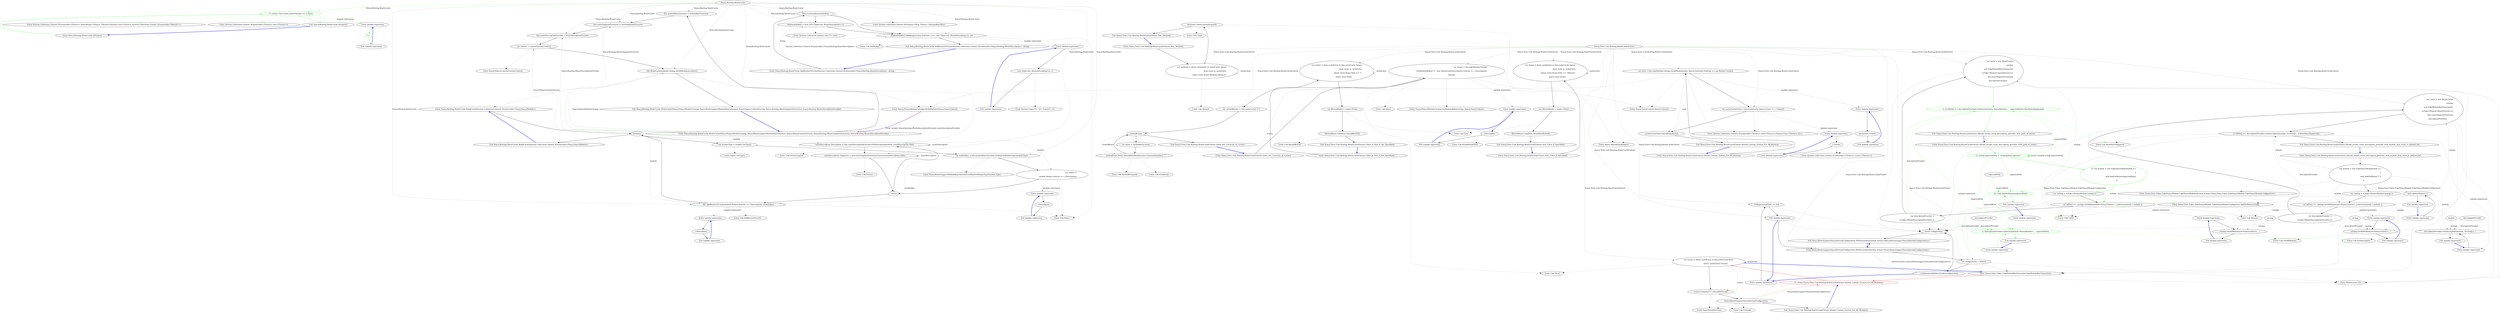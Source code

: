 digraph  {
d11 [cluster="Nancy.Routing.RouteCache.IsEmpty()", color=green, community=0, label="17: return !this.Values.SelectMany(r => r).Any();", span="41-41"];
d51 [label="Nancy.Routing.RouteCache", span=""];
d10 [cluster="Nancy.Routing.RouteCache.IsEmpty()", label="Entry Nancy.Routing.RouteCache.IsEmpty()", span="39-39"];
d12 [cluster="Nancy.Routing.RouteCache.IsEmpty()", label="Exit Nancy.Routing.RouteCache.IsEmpty()", span="39-39"];
d13 [cluster="System.Collections.Generic.IEnumerable<TSource>.SelectMany<TSource, TResult>(System.Func<TSource, System.Collections.Generic.IEnumerable<TResult>>)", label="Entry System.Collections.Generic.IEnumerable<TSource>.SelectMany<TSource, TResult>(System.Func<TSource, System.Collections.Generic.IEnumerable<TResult>>)", span="0-0"];
d14 [cluster="System.Collections.Generic.IEnumerable<TSource>.Any<TSource>()", label="Entry System.Collections.Generic.IEnumerable<TSource>.Any<TSource>()", span="0-0"];
d15 [cluster="lambda expression", label="Entry lambda expression", span="41-41"];
d16 [cluster="lambda expression", color=green, community=0, label="7: r", span="41-41"];
d17 [cluster="lambda expression", label="Exit lambda expression", span="41-41"];
d1 [cluster="Nancy.Routing.RouteCache.RouteCache(Nancy.INancyModuleCatalog, Nancy.Bootstrapper.IModuleKeyGenerator, Nancy.INancyContextFactory, Nancy.Routing.IRouteSegmentExtractor, Nancy.Routing.IRouteDescriptionProvider)", label="this.moduleKeyGenerator = moduleKeyGenerator", span="25-25"];
d2 [cluster="Nancy.Routing.RouteCache.RouteCache(Nancy.INancyModuleCatalog, Nancy.Bootstrapper.IModuleKeyGenerator, Nancy.INancyContextFactory, Nancy.Routing.IRouteSegmentExtractor, Nancy.Routing.IRouteDescriptionProvider)", label="this.routeSegmentExtractor = routeSegmentExtractor", span="26-26"];
d3 [cluster="Nancy.Routing.RouteCache.RouteCache(Nancy.INancyModuleCatalog, Nancy.Bootstrapper.IModuleKeyGenerator, Nancy.INancyContextFactory, Nancy.Routing.IRouteSegmentExtractor, Nancy.Routing.IRouteDescriptionProvider)", label="this.routeDescriptionProvider = routeDescriptionProvider", span="27-27"];
d5 [cluster="Nancy.Routing.RouteCache.RouteCache(Nancy.INancyModuleCatalog, Nancy.Bootstrapper.IModuleKeyGenerator, Nancy.INancyContextFactory, Nancy.Routing.IRouteSegmentExtractor, Nancy.Routing.IRouteDescriptionProvider)", label="this.BuildCache(moduleCatalog.GetAllModules(context))", span="31-31"];
d20 [cluster="Nancy.Routing.RouteCache.BuildCache(System.Collections.Generic.IEnumerable<Nancy.NancyModule>)", label="var moduleKey = this.moduleKeyGenerator.GetKeyForModuleType(moduleType)", span="49-49"];
d23 [cluster="Nancy.Routing.RouteCache.BuildCache(System.Collections.Generic.IEnumerable<Nancy.NancyModule>)", label="routeDescription.Description = this.routeDescriptionProvider.GetDescription(module, routeDescription.Path)", span="56-56"];
d24 [cluster="Nancy.Routing.RouteCache.BuildCache(System.Collections.Generic.IEnumerable<Nancy.NancyModule>)", label="routeDescription.Segments = this.routeSegmentExtractor.Extract(routeDescription.Path)", span="57-57"];
d25 [cluster="Nancy.Routing.RouteCache.BuildCache(System.Collections.Generic.IEnumerable<Nancy.NancyModule>)", label="this.AddRoutesToCache(module.Routes.Select(r => r.Description), moduleKey)", span="60-60"];
d40 [cluster="Nancy.Routing.RouteCache.AddRoutesToCache(System.Collections.Generic.IEnumerable<Nancy.Routing.RouteDescription>, string)", label="!this.ContainsKey(moduleKey)", span="66-66"];
d41 [cluster="Nancy.Routing.RouteCache.AddRoutesToCache(System.Collections.Generic.IEnumerable<Nancy.Routing.RouteDescription>, string)", label="this[moduleKey] = new List<Tuple<int, RouteDescription>>()", span="68-68"];
d42 [cluster="Nancy.Routing.RouteCache.AddRoutesToCache(System.Collections.Generic.IEnumerable<Nancy.Routing.RouteDescription>, string)", label="this[moduleKey].AddRange(routes.Select((r, i) => new Tuple<int, RouteDescription>(i, r)))", span="71-71"];
d0 [cluster="Nancy.Routing.RouteCache.RouteCache(Nancy.INancyModuleCatalog, Nancy.Bootstrapper.IModuleKeyGenerator, Nancy.INancyContextFactory, Nancy.Routing.IRouteSegmentExtractor, Nancy.Routing.IRouteDescriptionProvider)", label="Entry Nancy.Routing.RouteCache.RouteCache(Nancy.INancyModuleCatalog, Nancy.Bootstrapper.IModuleKeyGenerator, Nancy.INancyContextFactory, Nancy.Routing.IRouteSegmentExtractor, Nancy.Routing.IRouteDescriptionProvider)", span="23-23"];
d4 [cluster="Nancy.Routing.RouteCache.RouteCache(Nancy.INancyModuleCatalog, Nancy.Bootstrapper.IModuleKeyGenerator, Nancy.INancyContextFactory, Nancy.Routing.IRouteSegmentExtractor, Nancy.Routing.IRouteDescriptionProvider)", label="var context = contextFactory.Create()", span="29-29"];
d6 [cluster="Nancy.Routing.RouteCache.RouteCache(Nancy.INancyModuleCatalog, Nancy.Bootstrapper.IModuleKeyGenerator, Nancy.INancyContextFactory, Nancy.Routing.IRouteSegmentExtractor, Nancy.Routing.IRouteDescriptionProvider)", label="Exit Nancy.Routing.RouteCache.RouteCache(Nancy.INancyModuleCatalog, Nancy.Bootstrapper.IModuleKeyGenerator, Nancy.INancyContextFactory, Nancy.Routing.IRouteSegmentExtractor, Nancy.Routing.IRouteDescriptionProvider)", span="23-23"];
d8 [cluster="Nancy.INancyModuleCatalog.GetAllModules(Nancy.NancyContext)", label="Entry Nancy.INancyModuleCatalog.GetAllModules(Nancy.NancyContext)", span="14-14"];
d9 [cluster="Nancy.Routing.RouteCache.BuildCache(System.Collections.Generic.IEnumerable<Nancy.NancyModule>)", label="Entry Nancy.Routing.RouteCache.BuildCache(System.Collections.Generic.IEnumerable<Nancy.NancyModule>)", span="44-44"];
d19 [cluster="Nancy.Routing.RouteCache.BuildCache(System.Collections.Generic.IEnumerable<Nancy.NancyModule>)", label="var moduleType = module.GetType()", span="48-48"];
d21 [cluster="Nancy.Routing.RouteCache.BuildCache(System.Collections.Generic.IEnumerable<Nancy.NancyModule>)", label="var routes =\r\n                    module.Routes.Select(r => r.Description)", span="51-52"];
d28 [cluster="Nancy.Bootstrapper.IModuleKeyGenerator.GetKeyForModuleType(System.Type)", label="Entry Nancy.Bootstrapper.IModuleKeyGenerator.GetKeyForModuleType(System.Type)", span="14-14"];
d18 [cluster="Nancy.Routing.RouteCache.BuildCache(System.Collections.Generic.IEnumerable<Nancy.NancyModule>)", label=modules, span="46-46"];
d22 [cluster="Nancy.Routing.RouteCache.BuildCache(System.Collections.Generic.IEnumerable<Nancy.NancyModule>)", label=routes, span="54-54"];
d30 [cluster="Unk.GetDescription", label="Entry Unk.GetDescription", span=""];
d31 [cluster="Unk.Extract", label="Entry Unk.Extract", span=""];
d29 [cluster="Unk.Select", label="Entry Unk.Select", span=""];
d32 [cluster="Unk.AddRoutesToCache", label="Entry Unk.AddRoutesToCache", span=""];
d36 [cluster="lambda expression", label="Entry lambda expression", span="60-60"];
d39 [cluster="Nancy.Routing.RouteCache.AddRoutesToCache(System.Collections.Generic.IEnumerable<Nancy.Routing.RouteDescription>, string)", label="Entry Nancy.Routing.RouteCache.AddRoutesToCache(System.Collections.Generic.IEnumerable<Nancy.Routing.RouteDescription>, string)", span="64-64"];
d44 [cluster="System.Collections.Generic.Dictionary<TKey, TValue>.ContainsKey(TKey)", label="Entry System.Collections.Generic.Dictionary<TKey, TValue>.ContainsKey(TKey)", span="0-0"];
d45 [cluster="System.Collections.Generic.List<T>.List()", label="Entry System.Collections.Generic.List<T>.List()", span="0-0"];
d43 [cluster="Nancy.Routing.RouteCache.AddRoutesToCache(System.Collections.Generic.IEnumerable<Nancy.Routing.RouteDescription>, string)", label="Exit Nancy.Routing.RouteCache.AddRoutesToCache(System.Collections.Generic.IEnumerable<Nancy.Routing.RouteDescription>, string)", span="64-64"];
d46 [cluster="Unk.AddRange", label="Entry Unk.AddRange", span=""];
d47 [cluster="lambda expression", label="Entry lambda expression", span="71-71"];
d7 [cluster="Nancy.INancyContextFactory.Create()", label="Entry Nancy.INancyContextFactory.Create()", span="11-11"];
d26 [cluster="Nancy.Routing.RouteCache.BuildCache(System.Collections.Generic.IEnumerable<Nancy.NancyModule>)", label="Exit Nancy.Routing.RouteCache.BuildCache(System.Collections.Generic.IEnumerable<Nancy.NancyModule>)", span="44-44"];
d27 [cluster="object.GetType()", label="Entry object.GetType()", span="0-0"];
d33 [cluster="lambda expression", label="Entry lambda expression", span="52-52"];
d38 [cluster="lambda expression", label="Exit lambda expression", span="60-60"];
d37 [cluster="lambda expression", label="r.Description", span="60-60"];
d49 [cluster="lambda expression", label="Exit lambda expression", span="71-71"];
d48 [cluster="lambda expression", label="new Tuple<int, RouteDescription>(i, r)", span="71-71"];
d35 [cluster="lambda expression", label="Exit lambda expression", span="52-52"];
d34 [cluster="lambda expression", label="r.Description", span="52-52"];
d50 [cluster="System.Tuple<T1, T2>.Tuple(T1, T2)", label="Entry System.Tuple<T1, T2>.Tuple(T1, T2)", span="0-0"];
m0_9 [cluster="Nancy.Tests.Fakes.FakeModuleKeyGenerator.FakeModuleKeyGenerator()", file="RouteCacheFixture.cs", label="Entry Nancy.Tests.Fakes.FakeModuleKeyGenerator.FakeModuleKeyGenerator()", span="4-4"];
m0_10 [cluster="Nancy.Tests.Unit.Routing.RouteCacheFixture.Should_Contain_Entries_For_All_Modules()", color=red, community=0, file="RouteCacheFixture.cs", label="11: Entry Nancy.Tests.Unit.Routing.RouteCacheFixture.Should_Contain_Entries_For_All_Modules()", span="29-29"];
m0_11 [cluster="Nancy.Tests.Unit.Routing.RouteCacheFixture.Should_Contain_Entries_For_All_Modules()", file="RouteCacheFixture.cs", label="var routes = (from cacheEntry in this.routeCache.Keys\r\n                         select cacheEntry).ToList()", span="32-33"];
m0_78 [cluster="Unk.MustHaveHappened", file="RouteCacheFixture.cs", label="Entry Unk.MustHaveHappened", span=""];
m0_12 [cluster="Nancy.Tests.Unit.Routing.RouteCacheFixture.Should_Contain_Entries_For_All_Modules()", file="RouteCacheFixture.cs", label="routes.Contains(''1'').ShouldBeTrue()", span="36-36"];
m0_34 [cluster="Nancy.Tests.Unit.Routing.RouteCacheFixture.Sets_Filter_If_Specified()", file="RouteCacheFixture.cs", label="Entry Nancy.Tests.Unit.Routing.RouteCacheFixture.Sets_Filter_If_Specified()", span="54-54"];
m0_35 [cluster="Nancy.Tests.Unit.Routing.RouteCacheFixture.Sets_Filter_If_Specified()", file="RouteCacheFixture.cs", label="var routes = from cacheEntry in this.routeCache.Values\r\n                         from route in cacheEntry\r\n                         where route.Item2.Path == ''/filtered''\r\n                         select route.Item2", span="57-60"];
m0_36 [cluster="Nancy.Tests.Unit.Routing.RouteCacheFixture.Sets_Filter_If_Specified()", file="RouteCacheFixture.cs", label="var filteredRoute = routes.First()", span="63-63"];
m0_37 [cluster="Nancy.Tests.Unit.Routing.RouteCacheFixture.Sets_Filter_If_Specified()", file="RouteCacheFixture.cs", label="filteredRoute.Condition.ShouldNotBeNull()", span="66-66"];
m0_38 [cluster="Nancy.Tests.Unit.Routing.RouteCacheFixture.Sets_Filter_If_Specified()", file="RouteCacheFixture.cs", label="Exit Nancy.Tests.Unit.Routing.RouteCacheFixture.Sets_Filter_If_Specified()", span="54-54"];
m0_13 [cluster="Nancy.Tests.Unit.Routing.RouteCacheFixture.Should_Contain_Entries_For_All_Modules()", file="RouteCacheFixture.cs", label="Nancy.Bootstrapper.NancyInternalConfiguration", span=""];
m0_14 [cluster="Nancy.Tests.Unit.Routing.RouteCacheFixture.Should_Contain_Entries_For_All_Modules()", file="RouteCacheFixture.cs", label="Exit Nancy.Tests.Unit.Routing.RouteCacheFixture.Should_Contain_Entries_For_All_Modules()", span="29-29"];
m0_47 [cluster="Nancy.Tests.Unit.Routing.RouteCacheFixture.Sets_Method()", file="RouteCacheFixture.cs", label="Entry Nancy.Tests.Unit.Routing.RouteCacheFixture.Sets_Method()", span="86-86"];
m0_48 [cluster="Nancy.Tests.Unit.Routing.RouteCacheFixture.Sets_Method()", file="RouteCacheFixture.cs", label="var methods = (from cacheEntry in routeCache.Values\r\n                          from route in cacheEntry\r\n                          select route.Item2.Method).Distinct()", span="89-91"];
m0_49 [cluster="Nancy.Tests.Unit.Routing.RouteCacheFixture.Sets_Method()", file="RouteCacheFixture.cs", label="methods.Count().ShouldEqual(4)", span="94-94"];
m0_50 [cluster="Nancy.Tests.Unit.Routing.RouteCacheFixture.Sets_Method()", file="RouteCacheFixture.cs", label="Exit Nancy.Tests.Unit.Routing.RouteCacheFixture.Sets_Method()", span="86-86"];
m0_62 [cluster="Unk.ElementAt", file="RouteCacheFixture.cs", label="Entry Unk.ElementAt", span=""];
m0_7 [cluster="Nancy.Bootstrapper.NancyInternalConfiguration.WithOverrides(System.Action<Nancy.Bootstrapper.NancyInternalConfiguration>)", file="RouteCacheFixture.cs", label="Exit Nancy.Bootstrapper.NancyInternalConfiguration.WithOverrides(System.Action<Nancy.Bootstrapper.NancyInternalConfiguration>)", span="121-121"];
m0_26 [cluster="object.ShouldEqual(object)", file="RouteCacheFixture.cs", label="Entry object.ShouldEqual(object)", span="95-95"];
m0_6 [cluster="Nancy.Bootstrapper.NancyInternalConfiguration.WithOverrides(System.Action<Nancy.Bootstrapper.NancyInternalConfiguration>)", file="RouteCacheFixture.cs", label="return configuration;", span="127-127"];
m0_0 [cluster="lambda expression", file="RouteCacheFixture.cs", label="Entry lambda expression", span="107-107"];
m0_1 [cluster="lambda expression", file="RouteCacheFixture.cs", label="tr.RegistrationType == null", span="107-107"];
m0_2 [cluster="lambda expression", file="RouteCacheFixture.cs", label="Exit lambda expression", span="107-107"];
m0_4 [cluster="Nancy.Bootstrapper.NancyInternalConfiguration.WithOverrides(System.Action<Nancy.Bootstrapper.NancyInternalConfiguration>)", file="RouteCacheFixture.cs", label="var configuration = Default", span="123-123"];
m0_3 [cluster="Nancy.Bootstrapper.NancyInternalConfiguration.WithOverrides(System.Action<Nancy.Bootstrapper.NancyInternalConfiguration>)", file="RouteCacheFixture.cs", label="Entry Nancy.Bootstrapper.NancyInternalConfiguration.WithOverrides(System.Action<Nancy.Bootstrapper.NancyInternalConfiguration>)", span="121-121"];
m0_5 [cluster="Nancy.Bootstrapper.NancyInternalConfiguration.WithOverrides(System.Action<Nancy.Bootstrapper.NancyInternalConfiguration>)", file="RouteCacheFixture.cs", label="configurationBuilder.Invoke(configuration)", span="125-125"];
m0_86 [cluster="Unk.GetAllModules", file="RouteCacheFixture.cs", label="Entry Unk.GetAllModules", span=""];
m0_75 [cluster="Nancy.Tests.Fakes.FakeNancyModule.FakeNancyModule(System.Action<Nancy.Tests.Fakes.FakeNancyModule.FakeNancyModuleConfigurator>)", file="RouteCacheFixture.cs", label="Entry Nancy.Tests.Fakes.FakeNancyModule.FakeNancyModule(System.Action<Nancy.Tests.Fakes.FakeNancyModule.FakeNancyModuleConfigurator>)", span="10-10"];
m0_40 [cluster="Unk.ShouldNotBeNull", file="RouteCacheFixture.cs", label="Entry Unk.ShouldNotBeNull", span=""];
m0_8 [cluster="RouteCache.cstr", file="RouteCacheFixture.cs", label="Entry RouteCache.cstr", span=""];
m0_18 [cluster="Nancy.Tests.Unit.Routing.RouteCacheFixture.Should_Contain_Entries_For_All_Routes()", file="RouteCacheFixture.cs", label="Entry Nancy.Tests.Unit.Routing.RouteCacheFixture.Should_Contain_Entries_For_All_Routes()", span="41-41"];
m0_19 [cluster="Nancy.Tests.Unit.Routing.RouteCacheFixture.Should_Contain_Entries_For_All_Routes()", file="RouteCacheFixture.cs", label="var total = this.fakeModuleCatalog.GetAllModules(new NancyContext()).Sum(nm => nm.Routes.Count())", span="44-44"];
m0_20 [cluster="Nancy.Tests.Unit.Routing.RouteCacheFixture.Should_Contain_Entries_For_All_Routes()", file="RouteCacheFixture.cs", label="var cacheEntriesTotal = this.routeCache.Values.Sum(c => c.Count())", span="47-47"];
m0_21 [cluster="Nancy.Tests.Unit.Routing.RouteCacheFixture.Should_Contain_Entries_For_All_Routes()", file="RouteCacheFixture.cs", label="cacheEntriesTotal.ShouldEqual(total)", span="50-50"];
m0_22 [cluster="Nancy.Tests.Unit.Routing.RouteCacheFixture.Should_Contain_Entries_For_All_Routes()", file="RouteCacheFixture.cs", label="Exit Nancy.Tests.Unit.Routing.RouteCacheFixture.Should_Contain_Entries_For_All_Routes()", span="41-41"];
m0_25 [cluster="System.Collections.Generic.IEnumerable<TSource>.Sum<TSource>(System.Func<TSource, int>)", file="RouteCacheFixture.cs", label="Entry System.Collections.Generic.IEnumerable<TSource>.Sum<TSource>(System.Func<TSource, int>)", span="0-0"];
m0_60 [cluster="Nancy.INancyModuleCatalog.GetModuleByKey(string, Nancy.NancyContext)", file="RouteCacheFixture.cs", label="Entry Nancy.INancyModuleCatalog.GetModuleByKey(string, Nancy.NancyContext)", span="22-22"];
m0_17 [cluster="bool.ShouldBeTrue()", file="RouteCacheFixture.cs", label="Entry bool.ShouldBeTrue()", span="85-85"];
m0_90 [cluster="Unk.GetDescription", file="RouteCacheFixture.cs", label="Entry Unk.GetDescription", span=""];
m0_91 [cluster="Nancy.Tests.Unit.Routing.RouteCacheFixture.Should_invoke_route_description_provider_with_path_of_route()", file="RouteCacheFixture.cs", label="Entry Nancy.Tests.Unit.Routing.RouteCacheFixture.Should_invoke_route_description_provider_with_path_of_route()", span="144-144"];
m0_92 [cluster="Nancy.Tests.Unit.Routing.RouteCacheFixture.Should_invoke_route_description_provider_with_path_of_route()", color=green, community=0, file="RouteCacheFixture.cs", label="12: string expectedPath = ''/some/path/{capture}''", span="147-147"];
m0_93 [cluster="Nancy.Tests.Unit.Routing.RouteCacheFixture.Should_invoke_route_description_provider_with_path_of_route()", color=green, community=0, file="RouteCacheFixture.cs", label="12: var module = new FakeNancyModule(with =>\r\n            {\r\n                with.AddGetRoute(expectedPath);\r\n            })", span="149-152"];
m0_98 [cluster="Nancy.Tests.Unit.Routing.RouteCacheFixture.Should_invoke_route_description_provider_with_path_of_route()", color=green, community=0, file="RouteCacheFixture.cs", label="2: A.CallTo(() => descriptionProvider.GetDescription(A<NancyModule>._, expectedPath)).MustHaveHappened()", span="169-169"];
m0_94 [cluster="Nancy.Tests.Unit.Routing.RouteCacheFixture.Should_invoke_route_description_provider_with_path_of_route()", file="RouteCacheFixture.cs", label="var catalog = A.Fake<INancyModuleCatalog>()", span="154-154"];
m0_95 [cluster="Nancy.Tests.Unit.Routing.RouteCacheFixture.Should_invoke_route_description_provider_with_path_of_route()", file="RouteCacheFixture.cs", label="A.CallTo(() => catalog.GetAllModules(A<NancyContext>._)).Returns(new[] { module })", span="155-155"];
m0_97 [cluster="Nancy.Tests.Unit.Routing.RouteCacheFixture.Should_invoke_route_description_provider_with_path_of_route()", file="RouteCacheFixture.cs", label="var cache = new RouteCache(\r\n                catalog,\r\n                new FakeModuleKeyGenerator(),\r\n                A.Fake<INancyContextFactory>(),\r\n                this.routeSegmentExtractor,\r\n                descriptionProvider)", span="161-166"];
m0_96 [cluster="Nancy.Tests.Unit.Routing.RouteCacheFixture.Should_invoke_route_description_provider_with_path_of_route()", file="RouteCacheFixture.cs", label="var descriptionProvider =\r\n                A.Fake<IRouteDescriptionProvider>()", span="157-158"];
m0_99 [cluster="Nancy.Tests.Unit.Routing.RouteCacheFixture.Should_invoke_route_description_provider_with_path_of_route()", file="RouteCacheFixture.cs", label="Exit Nancy.Tests.Unit.Routing.RouteCacheFixture.Should_invoke_route_description_provider_with_path_of_route()", span="144-144"];
m0_67 [cluster="Nancy.Tests.Unit.Routing.RouteCacheFixture.Should_invoke_route_description_provider_with_module_that_route_is_defined_in()", file="RouteCacheFixture.cs", label="Entry Nancy.Tests.Unit.Routing.RouteCacheFixture.Should_invoke_route_description_provider_with_module_that_route_is_defined_in()", span="117-117"];
m0_68 [cluster="Nancy.Tests.Unit.Routing.RouteCacheFixture.Should_invoke_route_description_provider_with_module_that_route_is_defined_in()", file="RouteCacheFixture.cs", label="var module = new FakeNancyModule(with =>\r\n            {\r\n                with.AddGetRoute(''/'');\r\n            })", span="120-123"];
m0_70 [cluster="Nancy.Tests.Unit.Routing.RouteCacheFixture.Should_invoke_route_description_provider_with_module_that_route_is_defined_in()", file="RouteCacheFixture.cs", label="A.CallTo(() => catalog.GetAllModules(A<NancyContext>._)).Returns(new[] { module })", span="126-126"];
m0_73 [cluster="Nancy.Tests.Unit.Routing.RouteCacheFixture.Should_invoke_route_description_provider_with_module_that_route_is_defined_in()", file="RouteCacheFixture.cs", label="A.CallTo(() => descriptionProvider.GetDescription(module, A<string>._)).MustHaveHappened()", span="140-140"];
m0_69 [cluster="Nancy.Tests.Unit.Routing.RouteCacheFixture.Should_invoke_route_description_provider_with_module_that_route_is_defined_in()", file="RouteCacheFixture.cs", label="var catalog = A.Fake<INancyModuleCatalog>()", span="125-125"];
m0_72 [cluster="Nancy.Tests.Unit.Routing.RouteCacheFixture.Should_invoke_route_description_provider_with_module_that_route_is_defined_in()", file="RouteCacheFixture.cs", label="var cache = new RouteCache(\r\n                catalog,\r\n                new FakeModuleKeyGenerator(),\r\n                A.Fake<INancyContextFactory>(),\r\n                this.routeSegmentExtractor,\r\n                descriptionProvider)", span="132-137"];
m0_71 [cluster="Nancy.Tests.Unit.Routing.RouteCacheFixture.Should_invoke_route_description_provider_with_module_that_route_is_defined_in()", file="RouteCacheFixture.cs", label="var descriptionProvider =\r\n                A.Fake<IRouteDescriptionProvider>()", span="128-129"];
m0_74 [cluster="Nancy.Tests.Unit.Routing.RouteCacheFixture.Should_invoke_route_description_provider_with_module_that_route_is_defined_in()", file="RouteCacheFixture.cs", label="Exit Nancy.Tests.Unit.Routing.RouteCacheFixture.Should_invoke_route_description_provider_with_module_that_route_is_defined_in()", span="117-117"];
m0_76 [cluster="Unk.CallTo", file="RouteCacheFixture.cs", label="Entry Unk.CallTo", span=""];
m0_52 [cluster="Unk.Count", file="RouteCacheFixture.cs", label="Entry Unk.Count", span=""];
m0_63 [cluster="Unk.ShouldBeSameAs", file="RouteCacheFixture.cs", label="Entry Unk.ShouldBeSameAs", span=""];
m0_23 [cluster="Nancy.NancyContext.NancyContext()", file="RouteCacheFixture.cs", label="Entry Nancy.NancyContext.NancyContext()", span="20-20"];
m0_41 [cluster="Nancy.Tests.Unit.Routing.RouteCacheFixture.Filter_Is_Null_If_Not_Specified()", file="RouteCacheFixture.cs", label="Entry Nancy.Tests.Unit.Routing.RouteCacheFixture.Filter_Is_Null_If_Not_Specified()", span="70-70"];
m0_42 [cluster="Nancy.Tests.Unit.Routing.RouteCacheFixture.Filter_Is_Null_If_Not_Specified()", file="RouteCacheFixture.cs", label="var routes = from cacheEntry in this.routeCache.Values\r\n                         from route in cacheEntry\r\n                         where route.Item2.Path == ''/''\r\n                         select route.Item2", span="73-76"];
m0_43 [cluster="Nancy.Tests.Unit.Routing.RouteCacheFixture.Filter_Is_Null_If_Not_Specified()", file="RouteCacheFixture.cs", label="var filteredRoute = routes.First()", span="79-79"];
m0_44 [cluster="Nancy.Tests.Unit.Routing.RouteCacheFixture.Filter_Is_Null_If_Not_Specified()", file="RouteCacheFixture.cs", label="filteredRoute.Condition.ShouldBeNull()", span="82-82"];
m0_45 [cluster="Nancy.Tests.Unit.Routing.RouteCacheFixture.Filter_Is_Null_If_Not_Specified()", file="RouteCacheFixture.cs", label="Exit Nancy.Tests.Unit.Routing.RouteCacheFixture.Filter_Is_Null_If_Not_Specified()", span="70-70"];
m0_64 [cluster="lambda expression", file="RouteCacheFixture.cs", label="Entry lambda expression", span="102-102"];
m0_101 [cluster="lambda expression", color=green, community=0, file="RouteCacheFixture.cs", label="22: with.AddGetRoute(expectedPath)", span="151-151"];
m0_107 [cluster="lambda expression", color=green, community=0, file="RouteCacheFixture.cs", label="2: descriptionProvider.GetDescription(A<NancyModule>._, expectedPath)", span="169-169"];
m0_100 [cluster="lambda expression", file="RouteCacheFixture.cs", label="Entry lambda expression", span="149-152"];
m0_102 [cluster="lambda expression", file="RouteCacheFixture.cs", label="Exit lambda expression", span="149-152"];
m0_106 [cluster="lambda expression", file="RouteCacheFixture.cs", label="Entry lambda expression", span="169-169"];
m0_108 [cluster="lambda expression", file="RouteCacheFixture.cs", label="Exit lambda expression", span="169-169"];
m0_104 [cluster="lambda expression", file="RouteCacheFixture.cs", label="catalog.GetAllModules(A<NancyContext>._)", span="155-155"];
m0_103 [cluster="lambda expression", file="RouteCacheFixture.cs", label="Entry lambda expression", span="155-155"];
m0_80 [cluster="lambda expression", file="RouteCacheFixture.cs", label="with.AddGetRoute(''/'')", span="122-122"];
m0_88 [cluster="lambda expression", file="RouteCacheFixture.cs", label="descriptionProvider.GetDescription(module, A<string>._)", span="140-140"];
m0_105 [cluster="lambda expression", file="RouteCacheFixture.cs", label="Exit lambda expression", span="155-155"];
m0_79 [cluster="lambda expression", file="RouteCacheFixture.cs", label="Entry lambda expression", span="120-123"];
m0_81 [cluster="lambda expression", file="RouteCacheFixture.cs", label="Exit lambda expression", span="120-123"];
m0_83 [cluster="lambda expression", file="RouteCacheFixture.cs", label="Entry lambda expression", span="126-126"];
m0_87 [cluster="lambda expression", file="RouteCacheFixture.cs", label="Entry lambda expression", span="140-140"];
m0_89 [cluster="lambda expression", file="RouteCacheFixture.cs", label="Exit lambda expression", span="140-140"];
m0_84 [cluster="lambda expression", file="RouteCacheFixture.cs", label="catalog.GetAllModules(A<NancyContext>._)", span="126-126"];
m0_27 [cluster="lambda expression", file="RouteCacheFixture.cs", label="Entry lambda expression", span="44-44"];
m0_31 [cluster="lambda expression", file="RouteCacheFixture.cs", label="Entry lambda expression", span="47-47"];
m0_85 [cluster="lambda expression", file="RouteCacheFixture.cs", label="Exit lambda expression", span="126-126"];
m0_29 [cluster="lambda expression", file="RouteCacheFixture.cs", label="Exit lambda expression", span="44-44"];
m0_28 [cluster="lambda expression", file="RouteCacheFixture.cs", label="nm.Routes.Count()", span="44-44"];
m0_33 [cluster="lambda expression", file="RouteCacheFixture.cs", label="Exit lambda expression", span="47-47"];
m0_32 [cluster="lambda expression", file="RouteCacheFixture.cs", label="c.Count()", span="47-47"];
m0_65 [cluster="lambda expression", file="RouteCacheFixture.cs", label="r.Description", span="102-102"];
m0_66 [cluster="lambda expression", file="RouteCacheFixture.cs", label="Exit lambda expression", span="102-102"];
m0_51 [cluster="Unk.Distinct", file="RouteCacheFixture.cs", label="Entry Unk.Distinct", span=""];
m0_39 [cluster="Unk.First", file="RouteCacheFixture.cs", label="Entry Unk.First", span=""];
m0_16 [cluster="Unk.Contains", file="RouteCacheFixture.cs", label="Entry Unk.Contains", span=""];
m0_82 [cluster="Nancy.Tests.Fakes.FakeNancyModule.FakeNancyModuleConfigurator.AddGetRoute(string)", file="RouteCacheFixture.cs", label="Entry Nancy.Tests.Fakes.FakeNancyModule.FakeNancyModuleConfigurator.AddGetRoute(string)", span="36-36"];
m0_30 [cluster="System.Collections.Generic.IEnumerable<TSource>.Count<TSource>()", file="RouteCacheFixture.cs", label="Entry System.Collections.Generic.IEnumerable<TSource>.Count<TSource>()", span="0-0"];
m0_61 [cluster="Unk.Select", file="RouteCacheFixture.cs", label="Entry Unk.Select", span=""];
m0_53 [cluster="Nancy.Tests.Unit.Routing.RouteCacheFixture.Index_Set_Correctly_In_Cache()", file="RouteCacheFixture.cs", label="Entry Nancy.Tests.Unit.Routing.RouteCacheFixture.Index_Set_Correctly_In_Cache()", span="98-98"];
m0_54 [cluster="Nancy.Tests.Unit.Routing.RouteCacheFixture.Index_Set_Correctly_In_Cache()", file="RouteCacheFixture.cs", label="var routes = this.fakeModuleCatalog\r\n                .GetModuleByKey(''1'', new NancyContext()).Routes.Select(r => r.Description)\r\n                .ToList()", span="101-103"];
m0_55 [cluster="Nancy.Tests.Unit.Routing.RouteCacheFixture.Index_Set_Correctly_In_Cache()", file="RouteCacheFixture.cs", label="var cachedRoutes = this.routeCache[''1'']", span="106-106"];
m0_58 [cluster="Nancy.Tests.Unit.Routing.RouteCacheFixture.Index_Set_Correctly_In_Cache()", file="RouteCacheFixture.cs", label="cachedRoute.Item2.ShouldBeSameAs(routes.ElementAt(index))", span="112-112"];
m0_56 [cluster="Nancy.Tests.Unit.Routing.RouteCacheFixture.Index_Set_Correctly_In_Cache()", file="RouteCacheFixture.cs", label=cachedRoutes, span="109-109"];
m0_57 [cluster="Nancy.Tests.Unit.Routing.RouteCacheFixture.Index_Set_Correctly_In_Cache()", file="RouteCacheFixture.cs", label="var index = cachedRoute.Item1", span="111-111"];
m0_59 [cluster="Nancy.Tests.Unit.Routing.RouteCacheFixture.Index_Set_Correctly_In_Cache()", file="RouteCacheFixture.cs", label="Exit Nancy.Tests.Unit.Routing.RouteCacheFixture.Index_Set_Correctly_In_Cache()", span="98-98"];
m0_15 [cluster="Unk.ToList", file="RouteCacheFixture.cs", label="Entry Unk.ToList", span=""];
m0_77 [cluster="Unk.Returns", file="RouteCacheFixture.cs", label="Entry Unk.Returns", span=""];
m0_46 [cluster="Unk.ShouldBeNull", file="RouteCacheFixture.cs", label="Entry Unk.ShouldBeNull", span=""];
m0_113 [file="RouteCacheFixture.cs", label=expectedPath, span=""];
m0_115 [file="RouteCacheFixture.cs", label=descriptionProvider, span=""];
m0_109 [file="RouteCacheFixture.cs", label="Nancy.Tests.Unit.Routing.RouteCacheFixture", span=""];
m0_114 [file="RouteCacheFixture.cs", label=catalog, span=""];
m0_111 [file="RouteCacheFixture.cs", label=module, span=""];
m0_112 [file="RouteCacheFixture.cs", label=descriptionProvider, span=""];
m0_110 [file="RouteCacheFixture.cs", label=catalog, span=""];
d11 -> d12  [color=green, key=0, style=solid];
d11 -> d13  [color=green, key=2, style=dotted];
d11 -> d14  [color=green, key=2, style=dotted];
d11 -> d15  [color=green, key=1, label="lambda expression", style=dashed];
d51 -> d11  [color=green, key=1, label="Nancy.Routing.RouteCache", style=dashed];
d51 -> d1  [color=darkseagreen4, key=1, label="Nancy.Routing.RouteCache", style=dashed];
d51 -> d2  [color=darkseagreen4, key=1, label="Nancy.Routing.RouteCache", style=dashed];
d51 -> d3  [color=darkseagreen4, key=1, label="Nancy.Routing.RouteCache", style=dashed];
d51 -> d5  [color=darkseagreen4, key=1, label="Nancy.Routing.RouteCache", style=dashed];
d51 -> d20  [color=darkseagreen4, key=1, label="Nancy.Routing.RouteCache", style=dashed];
d51 -> d23  [color=darkseagreen4, key=1, label="Nancy.Routing.RouteCache", style=dashed];
d51 -> d24  [color=darkseagreen4, key=1, label="Nancy.Routing.RouteCache", style=dashed];
d51 -> d25  [color=darkseagreen4, key=1, label="Nancy.Routing.RouteCache", style=dashed];
d51 -> d40  [color=darkseagreen4, key=1, label="Nancy.Routing.RouteCache", style=dashed];
d51 -> d41  [color=darkseagreen4, key=1, label="Nancy.Routing.RouteCache", style=dashed];
d51 -> d42  [color=darkseagreen4, key=1, label="Nancy.Routing.RouteCache", style=dashed];
d10 -> d11  [color=green, key=0, style=solid];
d12 -> d10  [color=blue, key=0, style=bold];
d15 -> d16  [color=green, key=0, style=solid];
d16 -> d17  [color=green, key=0, style=solid];
d17 -> d15  [color=blue, key=0, style=bold];
d1 -> d2  [key=0, style=solid];
d2 -> d3  [key=0, style=solid];
d3 -> d4  [key=0, style=solid];
d5 -> d6  [key=0, style=solid];
d5 -> d8  [key=2, style=dotted];
d5 -> d9  [key=2, style=dotted];
d20 -> d21  [key=0, style=solid];
d20 -> d28  [key=2, style=dotted];
d20 -> d25  [color=darkseagreen4, key=1, label=moduleKey, style=dashed];
d23 -> d23  [color=darkseagreen4, key=1, label=routeDescription, style=dashed];
d23 -> d24  [key=0, style=solid];
d23 -> d30  [key=2, style=dotted];
d24 -> d24  [color=darkseagreen4, key=1, label=routeDescription, style=dashed];
d24 -> d22  [key=0, style=solid];
d24 -> d31  [key=2, style=dotted];
d25 -> d18  [key=0, style=solid];
d25 -> d29  [key=2, style=dotted];
d25 -> d32  [key=2, style=dotted];
d25 -> d36  [color=darkseagreen4, key=1, label="lambda expression", style=dashed];
d40 -> d41  [key=0, style=solid];
d40 -> d42  [key=0, style=solid];
d40 -> d44  [key=2, style=dotted];
d41 -> d42  [key=0, style=solid];
d41 -> d45  [key=2, style=dotted];
d42 -> d43  [key=0, style=solid];
d42 -> d29  [key=2, style=dotted];
d42 -> d46  [key=2, style=dotted];
d42 -> d47  [color=darkseagreen4, key=1, label="lambda expression", style=dashed];
d0 -> d1  [key=0, style=solid];
d0 -> d2  [color=darkseagreen4, key=1, label="Nancy.Routing.IRouteSegmentExtractor", style=dashed];
d0 -> d3  [color=darkseagreen4, key=1, label="Nancy.Routing.IRouteDescriptionProvider", style=dashed];
d0 -> d5  [color=darkseagreen4, key=1, label="Nancy.INancyModuleCatalog", style=dashed];
d0 -> d4  [color=darkseagreen4, key=1, label="Nancy.INancyContextFactory", style=dashed];
d4 -> d5  [key=0, style=solid];
d4 -> d7  [key=2, style=dotted];
d6 -> d0  [color=blue, key=0, style=bold];
d8 -> d0  [color=darkorchid, key=3, label="Field variable Nancy.Routing.IRouteDescriptionProvider routeDescriptionProvider", style=bold];
d9 -> d18  [key=0, style=solid];
d19 -> d20  [key=0, style=solid];
d19 -> d27  [key=2, style=dotted];
d21 -> d22  [key=0, style=solid];
d21 -> d29  [key=2, style=dotted];
d21 -> d33  [color=darkseagreen4, key=1, label="lambda expression", style=dashed];
d18 -> d23  [color=darkseagreen4, key=1, label=module, style=dashed];
d18 -> d25  [color=darkseagreen4, key=1, label=module, style=dashed];
d18 -> d19  [key=0, style=solid];
d18 -> d21  [color=darkseagreen4, key=1, label=module, style=dashed];
d18 -> d26  [key=0, style=solid];
d22 -> d23  [key=0, style=solid];
d22 -> d25  [key=0, style=solid];
d36 -> d37  [key=0, style=solid];
d39 -> d40  [key=0, style=solid];
d39 -> d41  [color=darkseagreen4, key=1, label=string, style=dashed];
d39 -> d42  [color=darkseagreen4, key=1, label="System.Collections.Generic.IEnumerable<Nancy.Routing.RouteDescription>", style=dashed];
d43 -> d39  [color=blue, key=0, style=bold];
d47 -> d48  [key=0, style=solid];
d26 -> d9  [color=blue, key=0, style=bold];
d33 -> d34  [key=0, style=solid];
d38 -> d36  [color=blue, key=0, style=bold];
d37 -> d38  [key=0, style=solid];
d49 -> d47  [color=blue, key=0, style=bold];
d48 -> d49  [key=0, style=solid];
d48 -> d50  [key=2, style=dotted];
d35 -> d33  [color=blue, key=0, style=bold];
d34 -> d35  [key=0, style=solid];
m0_9 -> m0_10  [color=red, key=0, style=solid];
m0_10 -> m0_11  [color=red, key=0, style=solid];
m0_10 -> m0_12  [color=red, key=2, style=dotted];
m0_11 -> m0_9  [color=blue, key=0, style=bold];
m0_11 -> m0_11  [color=darkseagreen4, key=1, label=cacheEntry, style=dashed];
m0_11 -> m0_12  [key=0, style=solid];
m0_11 -> m0_15  [key=2, style=dotted];
m0_11 -> m0_13  [color=darkseagreen4, key=1, label=routes, style=dashed];
m0_12 -> m0_13  [key=0, style=solid];
m0_12 -> m0_16  [key=2, style=dotted];
m0_12 -> m0_17  [key=2, style=dotted];
m0_34 -> m0_35  [key=0, style=solid];
m0_35 -> m0_35  [color=darkseagreen4, key=1, label=cacheEntry, style=dashed];
m0_35 -> m0_36  [key=0, style=solid];
m0_36 -> m0_37  [key=0, style=solid];
m0_36 -> m0_39  [key=2, style=dotted];
m0_37 -> m0_38  [key=0, style=solid];
m0_37 -> m0_40  [key=2, style=dotted];
m0_38 -> m0_34  [color=blue, key=0, style=bold];
m0_13 -> m0_14  [key=0, style=solid];
m0_13 -> m0_16  [key=2, style=dotted];
m0_13 -> m0_17  [key=2, style=dotted];
m0_13 -> m0_10  [color=red, key=1, label="Nancy.Bootstrapper.NancyInternalConfiguration", style=dashed];
m0_14 -> m0_10  [color=blue, key=0, style=bold];
m0_47 -> m0_48  [key=0, style=solid];
m0_48 -> m0_48  [color=darkseagreen4, key=1, label=cacheEntry, style=dashed];
m0_48 -> m0_49  [key=0, style=solid];
m0_48 -> m0_51  [key=2, style=dotted];
m0_49 -> m0_50  [key=0, style=solid];
m0_49 -> m0_52  [key=2, style=dotted];
m0_49 -> m0_26  [key=2, style=dotted];
m0_50 -> m0_47  [color=blue, key=0, style=bold];
m0_7 -> m0_3  [color=blue, key=0, style=bold];
m0_6 -> m0_7  [key=0, style=solid];
m0_0 -> m0_1  [key=0, style=solid];
m0_1 -> m0_6  [key=2, style=dotted];
m0_1 -> m0_2  [key=0, style=solid];
m0_2 -> m0_6  [key=2, style=dotted];
m0_2 -> m0_3  [key=0, style=solid];
m0_2 -> m0_0  [color=blue, key=0, style=bold];
m0_4 -> m0_6  [key=2, style=dotted];
m0_4 -> m0_8  [key=2, style=dotted];
m0_4 -> m0_9  [key=2, style=dotted];
m0_4 -> m0_5  [key=0, style=solid];
m0_3 -> m0_4  [key=0, style=solid];
m0_3 -> m0_7  [key=2, style=dotted];
m0_3 -> m0_5  [color=darkseagreen4, key=1, label="System.Action<Nancy.Bootstrapper.NancyInternalConfiguration>", style=dashed];
m0_5 -> m0_0  [color=blue, key=0, style=bold];
m0_5 -> m0_6  [key=0, style=solid];
m0_5 -> m0_8  [key=2, style=dotted];
m0_18 -> m0_19  [key=0, style=solid];
m0_19 -> m0_20  [key=0, style=solid];
m0_19 -> m0_23  [key=2, style=dotted];
m0_19 -> d8  [key=2, style=dotted];
m0_19 -> m0_25  [key=2, style=dotted];
m0_19 -> m0_27  [color=darkseagreen4, key=1, label="lambda expression", style=dashed];
m0_19 -> m0_21  [color=darkseagreen4, key=1, label=total, style=dashed];
m0_20 -> m0_21  [key=0, style=solid];
m0_20 -> m0_25  [key=2, style=dotted];
m0_20 -> m0_31  [color=darkseagreen4, key=1, label="lambda expression", style=dashed];
m0_21 -> m0_22  [key=0, style=solid];
m0_21 -> m0_26  [key=2, style=dotted];
m0_22 -> m0_18  [color=blue, key=0, style=bold];
m0_91 -> m0_92  [color=green, key=0, style=solid];
m0_92 -> m0_92  [color=green, key=3, label="Local variable string expectedPath", style=bold];
m0_92 -> m0_93  [color=green, key=0, style=solid];
m0_92 -> m0_101  [color=green, key=1, label=expectedPath, style=dashed];
m0_92 -> m0_98  [color=green, key=1, label=expectedPath, style=dashed];
m0_92 -> m0_107  [color=green, key=1, label=expectedPath, style=dashed];
m0_93 -> m0_94  [color=green, key=0, style=solid];
m0_93 -> m0_75  [color=green, key=2, style=dotted];
m0_93 -> m0_101  [color=green, key=1, label="Nancy.Tests.Fakes.FakeNancyModule.FakeNancyModuleConfigurator", style=dashed];
m0_93 -> m0_95  [color=green, key=1, label=module, style=dashed];
m0_98 -> m0_99  [color=green, key=0, style=solid];
m0_98 -> m0_76  [color=green, key=2, style=dotted];
m0_98 -> m0_78  [color=green, key=2, style=dotted];
m0_98 -> m0_106  [color=green, key=1, label="lambda expression", style=dashed];
m0_94 -> m0_95  [key=0, style=solid];
m0_94 -> m0_6  [key=2, style=dotted];
m0_94 -> m0_104  [color=darkseagreen4, key=1, label=catalog, style=dashed];
m0_94 -> m0_97  [color=darkseagreen4, key=1, label=catalog, style=dashed];
m0_95 -> m0_96  [key=0, style=solid];
m0_95 -> m0_76  [key=2, style=dotted];
m0_95 -> m0_77  [key=2, style=dotted];
m0_95 -> m0_103  [color=darkseagreen4, key=1, label="lambda expression", style=dashed];
m0_97 -> m0_98  [color=green, key=0, style=solid];
m0_97 -> m0_8  [key=2, style=dotted];
m0_97 -> m0_9  [key=2, style=dotted];
m0_97 -> m0_6  [key=2, style=dotted];
m0_96 -> m0_98  [color=green, key=1, label=descriptionProvider, style=dashed];
m0_96 -> m0_107  [color=green, key=1, label=descriptionProvider, style=dashed];
m0_96 -> m0_97  [key=0, style=solid];
m0_96 -> m0_6  [key=2, style=dotted];
m0_99 -> m0_91  [color=blue, key=0, style=bold];
m0_67 -> m0_68  [key=0, style=solid];
m0_68 -> m0_75  [key=2, style=dotted];
m0_68 -> m0_69  [key=0, style=solid];
m0_68 -> m0_80  [color=darkseagreen4, key=1, label="Nancy.Tests.Fakes.FakeNancyModule.FakeNancyModuleConfigurator", style=dashed];
m0_68 -> m0_70  [color=darkseagreen4, key=1, label=module, style=dashed];
m0_68 -> m0_73  [color=darkseagreen4, key=1, label=module, style=dashed];
m0_68 -> m0_88  [color=darkseagreen4, key=1, label=module, style=dashed];
m0_70 -> m0_76  [key=2, style=dotted];
m0_70 -> m0_77  [key=2, style=dotted];
m0_70 -> m0_71  [key=0, style=solid];
m0_70 -> m0_83  [color=darkseagreen4, key=1, label="lambda expression", style=dashed];
m0_73 -> m0_76  [key=2, style=dotted];
m0_73 -> m0_78  [key=2, style=dotted];
m0_73 -> m0_74  [key=0, style=solid];
m0_73 -> m0_87  [color=darkseagreen4, key=1, label="lambda expression", style=dashed];
m0_69 -> m0_6  [key=2, style=dotted];
m0_69 -> m0_70  [key=0, style=solid];
m0_69 -> m0_84  [color=darkseagreen4, key=1, label=catalog, style=dashed];
m0_69 -> m0_72  [color=darkseagreen4, key=1, label=catalog, style=dashed];
m0_72 -> m0_6  [key=2, style=dotted];
m0_72 -> m0_8  [key=2, style=dotted];
m0_72 -> m0_9  [key=2, style=dotted];
m0_72 -> m0_73  [key=0, style=solid];
m0_71 -> m0_6  [key=2, style=dotted];
m0_71 -> m0_73  [color=darkseagreen4, key=1, label=descriptionProvider, style=dashed];
m0_71 -> m0_88  [color=darkseagreen4, key=1, label=descriptionProvider, style=dashed];
m0_71 -> m0_72  [key=0, style=solid];
m0_74 -> m0_67  [color=blue, key=0, style=bold];
m0_41 -> m0_42  [key=0, style=solid];
m0_42 -> m0_42  [color=darkseagreen4, key=1, label=cacheEntry, style=dashed];
m0_42 -> m0_43  [key=0, style=solid];
m0_43 -> m0_44  [key=0, style=solid];
m0_43 -> m0_39  [key=2, style=dotted];
m0_44 -> m0_45  [key=0, style=solid];
m0_44 -> m0_46  [key=2, style=dotted];
m0_45 -> m0_41  [color=blue, key=0, style=bold];
m0_64 -> m0_65  [key=0, style=solid];
m0_101 -> m0_102  [color=green, key=0, style=solid];
m0_101 -> m0_82  [color=green, key=2, style=dotted];
m0_107 -> m0_108  [color=green, key=0, style=solid];
m0_107 -> m0_90  [color=green, key=2, style=dotted];
m0_100 -> m0_101  [color=green, key=0, style=solid];
m0_102 -> m0_100  [color=blue, key=0, style=bold];
m0_106 -> m0_107  [color=green, key=0, style=solid];
m0_108 -> m0_106  [color=blue, key=0, style=bold];
m0_104 -> m0_105  [key=0, style=solid];
m0_104 -> m0_86  [key=2, style=dotted];
m0_103 -> m0_104  [key=0, style=solid];
m0_80 -> m0_82  [key=2, style=dotted];
m0_80 -> m0_81  [key=0, style=solid];
m0_88 -> m0_90  [key=2, style=dotted];
m0_88 -> m0_89  [key=0, style=solid];
m0_105 -> m0_103  [color=blue, key=0, style=bold];
m0_79 -> m0_80  [key=0, style=solid];
m0_81 -> m0_79  [color=blue, key=0, style=bold];
m0_83 -> m0_84  [key=0, style=solid];
m0_87 -> m0_88  [key=0, style=solid];
m0_89 -> m0_87  [color=blue, key=0, style=bold];
m0_84 -> m0_86  [key=2, style=dotted];
m0_84 -> m0_85  [key=0, style=solid];
m0_27 -> m0_28  [key=0, style=solid];
m0_31 -> m0_32  [key=0, style=solid];
m0_85 -> m0_83  [color=blue, key=0, style=bold];
m0_29 -> m0_27  [color=blue, key=0, style=bold];
m0_28 -> m0_29  [key=0, style=solid];
m0_28 -> m0_30  [key=2, style=dotted];
m0_33 -> m0_31  [color=blue, key=0, style=bold];
m0_32 -> m0_33  [key=0, style=solid];
m0_32 -> m0_30  [key=2, style=dotted];
m0_65 -> m0_66  [key=0, style=solid];
m0_66 -> m0_64  [color=blue, key=0, style=bold];
m0_53 -> m0_54  [key=0, style=solid];
m0_54 -> m0_55  [key=0, style=solid];
m0_54 -> m0_23  [key=2, style=dotted];
m0_54 -> m0_60  [key=2, style=dotted];
m0_54 -> m0_61  [key=2, style=dotted];
m0_54 -> m0_15  [key=2, style=dotted];
m0_54 -> m0_64  [color=darkseagreen4, key=1, label="lambda expression", style=dashed];
m0_54 -> m0_58  [color=darkseagreen4, key=1, label=routes, style=dashed];
m0_55 -> m0_56  [key=0, style=solid];
m0_58 -> m0_56  [key=0, style=solid];
m0_58 -> m0_62  [key=2, style=dotted];
m0_58 -> m0_63  [key=2, style=dotted];
m0_56 -> m0_58  [color=darkseagreen4, key=1, label=cachedRoute, style=dashed];
m0_56 -> m0_57  [key=0, style=solid];
m0_56 -> m0_59  [key=0, style=solid];
m0_57 -> m0_58  [key=0, style=solid];
m0_59 -> m0_53  [color=blue, key=0, style=bold];
m0_113 -> m0_101  [color=green, key=1, label=expectedPath, style=dashed];
m0_113 -> m0_107  [color=green, key=1, label=expectedPath, style=dashed];
m0_115 -> m0_107  [color=green, key=1, label=descriptionProvider, style=dashed];
m0_109 -> m0_97  [color=darkseagreen4, key=1, label="Nancy.Tests.Unit.Routing.RouteCacheFixture", style=dashed];
m0_109 -> m0_1  [color=darkseagreen4, key=1, label="Nancy.Tests.Unit.Routing.RouteCacheFixture", style=dashed];
m0_109 -> m0_2  [color=darkseagreen4, key=1, label="Nancy.Tests.Unit.Routing.RouteCacheFixture", style=dashed];
m0_109 -> m0_3  [color=darkseagreen4, key=1, label="Nancy.Tests.Unit.Routing.RouteCacheFixture", style=dashed];
m0_109 -> m0_4  [color=darkseagreen4, key=1, label="Nancy.Tests.Unit.Routing.RouteCacheFixture", style=dashed];
m0_109 -> m0_11  [color=darkseagreen4, key=1, label="Nancy.Tests.Unit.Routing.RouteCacheFixture", style=dashed];
m0_109 -> m0_19  [color=darkseagreen4, key=1, label="Nancy.Tests.Unit.Routing.RouteCacheFixture", style=dashed];
m0_109 -> m0_20  [color=darkseagreen4, key=1, label="Nancy.Tests.Unit.Routing.RouteCacheFixture", style=dashed];
m0_109 -> m0_35  [color=darkseagreen4, key=1, label="Nancy.Tests.Unit.Routing.RouteCacheFixture", style=dashed];
m0_109 -> m0_42  [color=darkseagreen4, key=1, label="Nancy.Tests.Unit.Routing.RouteCacheFixture", style=dashed];
m0_109 -> m0_48  [color=darkseagreen4, key=1, label="Nancy.Tests.Unit.Routing.RouteCacheFixture", style=dashed];
m0_109 -> m0_54  [color=darkseagreen4, key=1, label="Nancy.Tests.Unit.Routing.RouteCacheFixture", style=dashed];
m0_109 -> m0_55  [color=darkseagreen4, key=1, label="Nancy.Tests.Unit.Routing.RouteCacheFixture", style=dashed];
m0_109 -> m0_72  [color=darkseagreen4, key=1, label="Nancy.Tests.Unit.Routing.RouteCacheFixture", style=dashed];
m0_114 -> m0_104  [color=darkseagreen4, key=1, label=catalog, style=dashed];
m0_111 -> m0_88  [color=darkseagreen4, key=1, label=module, style=dashed];
m0_112 -> m0_88  [color=darkseagreen4, key=1, label=descriptionProvider, style=dashed];
m0_110 -> m0_84  [color=darkseagreen4, key=1, label=catalog, style=dashed];
}
